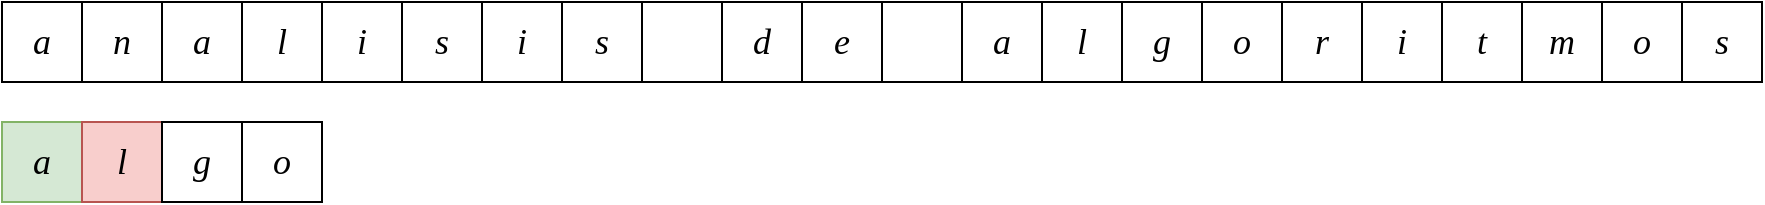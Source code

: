 <mxfile version="12.3.2" type="device" pages="1"><diagram id="_e8KGb4v1lqTLhMgVJUz" name="Page-1"><mxGraphModel dx="1092" dy="816" grid="1" gridSize="10" guides="1" tooltips="1" connect="1" arrows="1" fold="1" page="1" pageScale="1" pageWidth="850" pageHeight="1100" math="0" shadow="0"><root><mxCell id="0"/><mxCell id="1" parent="0"/><mxCell id="InzBRiQzi3yd6xg3x87f-1" value="&lt;font face=&quot;cm&quot; style=&quot;font-size: 18px&quot;&gt;&lt;i&gt;a&lt;/i&gt;&lt;/font&gt;" style="whiteSpace=wrap;html=1;aspect=fixed;" parent="1" vertex="1"><mxGeometry y="40" width="40" height="40" as="geometry"/></mxCell><mxCell id="InzBRiQzi3yd6xg3x87f-2" value="&lt;font face=&quot;cm&quot; style=&quot;font-size: 18px&quot;&gt;&lt;i&gt;n&lt;/i&gt;&lt;/font&gt;" style="whiteSpace=wrap;html=1;aspect=fixed;" parent="1" vertex="1"><mxGeometry x="40" y="40" width="40" height="40" as="geometry"/></mxCell><mxCell id="InzBRiQzi3yd6xg3x87f-4" value="&lt;font face=&quot;cm&quot; style=&quot;font-size: 18px&quot;&gt;&lt;i&gt;a&lt;/i&gt;&lt;/font&gt;" style="whiteSpace=wrap;html=1;aspect=fixed;" parent="1" vertex="1"><mxGeometry x="80" y="40" width="40" height="40" as="geometry"/></mxCell><mxCell id="InzBRiQzi3yd6xg3x87f-5" value="&lt;font face=&quot;cm&quot; style=&quot;font-size: 18px&quot;&gt;&lt;i&gt;l&lt;/i&gt;&lt;/font&gt;" style="whiteSpace=wrap;html=1;aspect=fixed;" parent="1" vertex="1"><mxGeometry x="120" y="40" width="40" height="40" as="geometry"/></mxCell><mxCell id="InzBRiQzi3yd6xg3x87f-6" value="&lt;font face=&quot;cm&quot; style=&quot;font-size: 18px&quot;&gt;&lt;i&gt;i&lt;/i&gt;&lt;/font&gt;" style="whiteSpace=wrap;html=1;aspect=fixed;" parent="1" vertex="1"><mxGeometry x="160" y="40" width="40" height="40" as="geometry"/></mxCell><mxCell id="InzBRiQzi3yd6xg3x87f-7" value="&lt;font face=&quot;cm&quot; style=&quot;font-size: 18px&quot;&gt;&lt;i&gt;s&lt;/i&gt;&lt;/font&gt;" style="whiteSpace=wrap;html=1;aspect=fixed;" parent="1" vertex="1"><mxGeometry x="200" y="40" width="40" height="40" as="geometry"/></mxCell><mxCell id="InzBRiQzi3yd6xg3x87f-8" value="&lt;font face=&quot;cm&quot; style=&quot;font-size: 18px&quot;&gt;&lt;i&gt;i&lt;/i&gt;&lt;/font&gt;" style="whiteSpace=wrap;html=1;aspect=fixed;" parent="1" vertex="1"><mxGeometry x="240" y="40" width="40" height="40" as="geometry"/></mxCell><mxCell id="InzBRiQzi3yd6xg3x87f-9" value="&lt;font face=&quot;cm&quot; style=&quot;font-size: 18px&quot;&gt;&lt;i&gt;l&lt;/i&gt;&lt;/font&gt;" style="whiteSpace=wrap;html=1;aspect=fixed;" parent="1" vertex="1"><mxGeometry x="520" y="40" width="40" height="40" as="geometry"/></mxCell><mxCell id="InzBRiQzi3yd6xg3x87f-10" value="&lt;font face=&quot;cm&quot; style=&quot;font-size: 18px&quot;&gt;&lt;i&gt;a&lt;/i&gt;&lt;/font&gt;" style="whiteSpace=wrap;html=1;aspect=fixed;" parent="1" vertex="1"><mxGeometry x="480" y="40" width="40" height="40" as="geometry"/></mxCell><mxCell id="InzBRiQzi3yd6xg3x87f-11" value="&lt;font face=&quot;cm&quot;&gt;&lt;span style=&quot;font-size: 18px&quot;&gt;&lt;i&gt;&amp;nbsp;&lt;/i&gt;&lt;/span&gt;&lt;/font&gt;" style="whiteSpace=wrap;html=1;aspect=fixed;" parent="1" vertex="1"><mxGeometry x="440" y="40" width="40" height="40" as="geometry"/></mxCell><mxCell id="InzBRiQzi3yd6xg3x87f-12" value="&lt;font face=&quot;cm&quot; style=&quot;font-size: 18px&quot;&gt;&lt;i&gt;e&lt;/i&gt;&lt;/font&gt;" style="whiteSpace=wrap;html=1;aspect=fixed;" parent="1" vertex="1"><mxGeometry x="400" y="40" width="40" height="40" as="geometry"/></mxCell><mxCell id="InzBRiQzi3yd6xg3x87f-13" value="&lt;font face=&quot;cm&quot; style=&quot;font-size: 18px&quot;&gt;&lt;i&gt;d&lt;/i&gt;&lt;/font&gt;" style="whiteSpace=wrap;html=1;aspect=fixed;" parent="1" vertex="1"><mxGeometry x="360" y="40" width="40" height="40" as="geometry"/></mxCell><mxCell id="InzBRiQzi3yd6xg3x87f-14" value="&lt;font face=&quot;cm&quot;&gt;&lt;span style=&quot;font-size: 18px&quot;&gt;&lt;i&gt;&amp;nbsp;&lt;/i&gt;&lt;/span&gt;&lt;/font&gt;" style="whiteSpace=wrap;html=1;aspect=fixed;" parent="1" vertex="1"><mxGeometry x="320" y="40" width="40" height="40" as="geometry"/></mxCell><mxCell id="InzBRiQzi3yd6xg3x87f-15" value="&lt;font face=&quot;cm&quot; style=&quot;font-size: 18px&quot;&gt;&lt;i&gt;s&lt;/i&gt;&lt;/font&gt;" style="whiteSpace=wrap;html=1;aspect=fixed;" parent="1" vertex="1"><mxGeometry x="280" y="40" width="40" height="40" as="geometry"/></mxCell><mxCell id="InzBRiQzi3yd6xg3x87f-16" value="&lt;font face=&quot;cm&quot; style=&quot;font-size: 18px&quot;&gt;&lt;i&gt;g&lt;/i&gt;&lt;/font&gt;" style="whiteSpace=wrap;html=1;aspect=fixed;" parent="1" vertex="1"><mxGeometry x="560" y="40" width="40" height="40" as="geometry"/></mxCell><mxCell id="InzBRiQzi3yd6xg3x87f-17" value="&lt;font face=&quot;cm&quot; style=&quot;font-size: 18px&quot;&gt;&lt;i&gt;o&lt;/i&gt;&lt;/font&gt;" style="whiteSpace=wrap;html=1;aspect=fixed;" parent="1" vertex="1"><mxGeometry x="600" y="40" width="40" height="40" as="geometry"/></mxCell><mxCell id="InzBRiQzi3yd6xg3x87f-18" value="&lt;font face=&quot;cm&quot; style=&quot;font-size: 18px&quot;&gt;&lt;i&gt;r&lt;/i&gt;&lt;/font&gt;" style="whiteSpace=wrap;html=1;aspect=fixed;" parent="1" vertex="1"><mxGeometry x="640" y="40" width="40" height="40" as="geometry"/></mxCell><mxCell id="InzBRiQzi3yd6xg3x87f-19" value="&lt;font face=&quot;cm&quot; style=&quot;font-size: 18px&quot;&gt;&lt;i&gt;i&lt;/i&gt;&lt;/font&gt;" style="whiteSpace=wrap;html=1;aspect=fixed;" parent="1" vertex="1"><mxGeometry x="680" y="40" width="40" height="40" as="geometry"/></mxCell><mxCell id="InzBRiQzi3yd6xg3x87f-20" value="&lt;font face=&quot;cm&quot; style=&quot;font-size: 18px&quot;&gt;&lt;i&gt;t&lt;/i&gt;&lt;/font&gt;" style="whiteSpace=wrap;html=1;aspect=fixed;" parent="1" vertex="1"><mxGeometry x="720" y="40" width="40" height="40" as="geometry"/></mxCell><mxCell id="InzBRiQzi3yd6xg3x87f-21" value="&lt;font face=&quot;cm&quot; style=&quot;font-size: 18px&quot;&gt;&lt;i&gt;m&lt;/i&gt;&lt;/font&gt;" style="whiteSpace=wrap;html=1;aspect=fixed;" parent="1" vertex="1"><mxGeometry x="760" y="40" width="40" height="40" as="geometry"/></mxCell><mxCell id="InzBRiQzi3yd6xg3x87f-22" value="&lt;font face=&quot;cm&quot; style=&quot;font-size: 18px&quot;&gt;&lt;i&gt;o&lt;/i&gt;&lt;/font&gt;" style="whiteSpace=wrap;html=1;aspect=fixed;" parent="1" vertex="1"><mxGeometry x="800" y="40" width="40" height="40" as="geometry"/></mxCell><mxCell id="InzBRiQzi3yd6xg3x87f-23" value="&lt;font face=&quot;cm&quot; style=&quot;font-size: 18px&quot;&gt;&lt;i&gt;a&lt;/i&gt;&lt;/font&gt;" style="whiteSpace=wrap;html=1;aspect=fixed;fillColor=#d5e8d4;strokeColor=#82b366;" parent="1" vertex="1"><mxGeometry y="100" width="40" height="40" as="geometry"/></mxCell><mxCell id="InzBRiQzi3yd6xg3x87f-24" value="&lt;font face=&quot;cm&quot; style=&quot;font-size: 18px&quot;&gt;&lt;i&gt;l&lt;/i&gt;&lt;/font&gt;" style="whiteSpace=wrap;html=1;aspect=fixed;fillColor=#f8cecc;strokeColor=#b85450;" parent="1" vertex="1"><mxGeometry x="40" y="100" width="40" height="40" as="geometry"/></mxCell><mxCell id="InzBRiQzi3yd6xg3x87f-25" value="&lt;font face=&quot;cm&quot; style=&quot;font-size: 18px&quot;&gt;&lt;i&gt;g&lt;/i&gt;&lt;/font&gt;" style="whiteSpace=wrap;html=1;aspect=fixed;" parent="1" vertex="1"><mxGeometry x="80" y="100" width="40" height="40" as="geometry"/></mxCell><mxCell id="InzBRiQzi3yd6xg3x87f-26" value="&lt;font face=&quot;cm&quot; style=&quot;font-size: 18px&quot;&gt;&lt;i&gt;o&lt;/i&gt;&lt;/font&gt;" style="whiteSpace=wrap;html=1;aspect=fixed;" parent="1" vertex="1"><mxGeometry x="120" y="100" width="40" height="40" as="geometry"/></mxCell><mxCell id="mVJHKPIC8tb7_3pYY6Pe-1" value="&lt;font face=&quot;cm&quot; style=&quot;font-size: 18px&quot;&gt;&lt;i&gt;s&lt;/i&gt;&lt;/font&gt;" style="whiteSpace=wrap;html=1;aspect=fixed;" vertex="1" parent="1"><mxGeometry x="840" y="40" width="40" height="40" as="geometry"/></mxCell></root></mxGraphModel></diagram></mxfile>